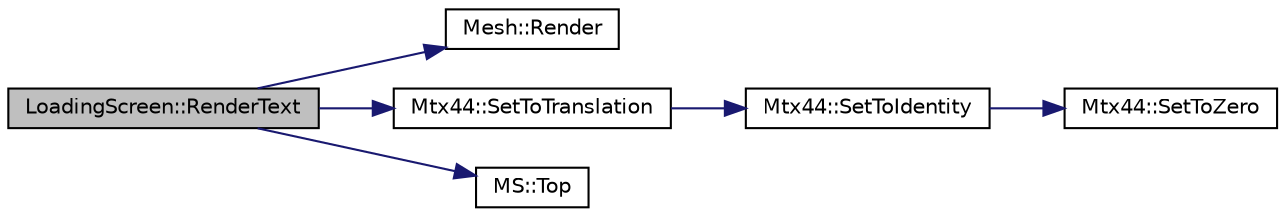 digraph "LoadingScreen::RenderText"
{
  bgcolor="transparent";
  edge [fontname="Helvetica",fontsize="10",labelfontname="Helvetica",labelfontsize="10"];
  node [fontname="Helvetica",fontsize="10",shape=record];
  rankdir="LR";
  Node1 [label="LoadingScreen::RenderText",height=0.2,width=0.4,color="black", fillcolor="grey75", style="filled", fontcolor="black"];
  Node1 -> Node2 [color="midnightblue",fontsize="10",style="solid",fontname="Helvetica"];
  Node2 [label="Mesh::Render",height=0.2,width=0.4,color="black",URL="$classMesh.html#a75e66bcd90c09492676a4cfe5b23c3af",tooltip="OpenGL render code. "];
  Node1 -> Node3 [color="midnightblue",fontsize="10",style="solid",fontname="Helvetica"];
  Node3 [label="Mtx44::SetToTranslation",height=0.2,width=0.4,color="black",URL="$classMtx44.html#a0cc88cc5c648da14effba480c4d2ac70",tooltip="Set this matrix to a translation matrix with translation of (x, y, z) "];
  Node3 -> Node4 [color="midnightblue",fontsize="10",style="solid",fontname="Helvetica"];
  Node4 [label="Mtx44::SetToIdentity",height=0.2,width=0.4,color="black",URL="$classMtx44.html#a3ac8a0afd66412e15e4246474b893da2",tooltip="Set the matrix to an identity matrix (1&#39;s along the diagonal) "];
  Node4 -> Node5 [color="midnightblue",fontsize="10",style="solid",fontname="Helvetica"];
  Node5 [label="Mtx44::SetToZero",height=0.2,width=0.4,color="black",URL="$classMtx44.html#a3aea63c08759ac98b8a4f23fdc0d6a28",tooltip="Set this matrix to zero. "];
  Node1 -> Node6 [color="midnightblue",fontsize="10",style="solid",fontname="Helvetica"];
  Node6 [label="MS::Top",height=0.2,width=0.4,color="black",URL="$classMS.html#a21291d7fb488f63c589bdc9bd620ba58",tooltip="Return the top matrix on the matrix stack. "];
}
